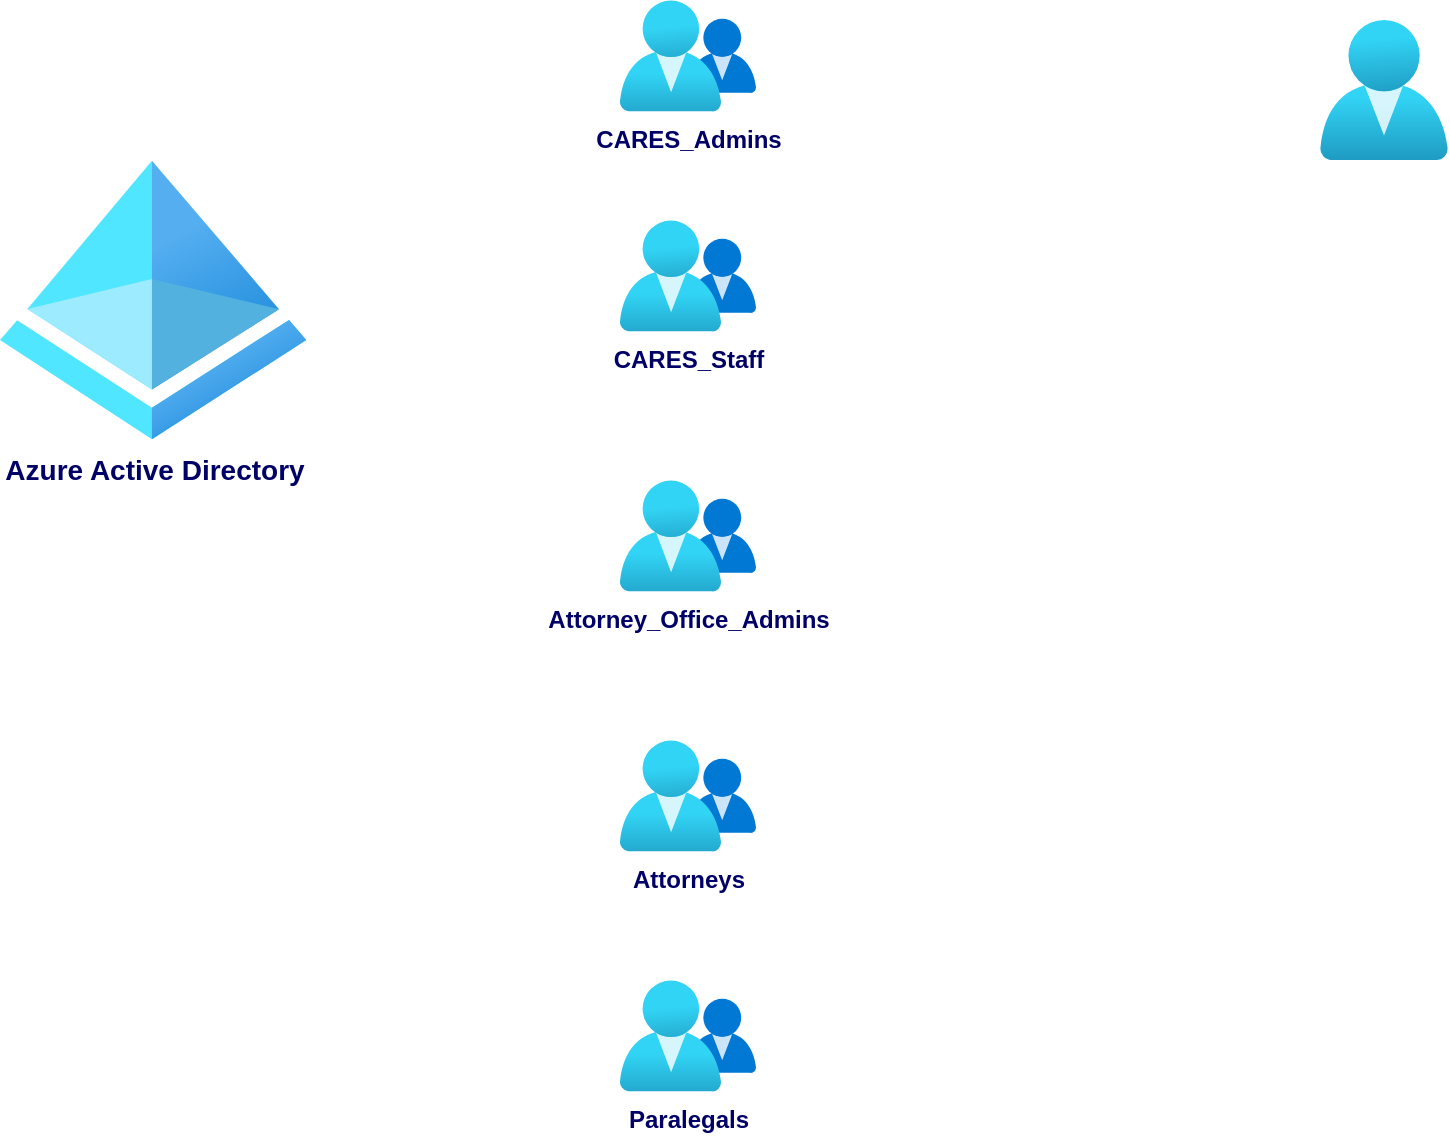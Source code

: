 <mxfile version="26.2.13">
  <diagram name="Page-1" id="gjRwArojgZYYIki9WDUN">
    <mxGraphModel dx="1420" dy="786" grid="1" gridSize="10" guides="1" tooltips="1" connect="1" arrows="1" fold="1" page="1" pageScale="1" pageWidth="850" pageHeight="1100" math="0" shadow="0">
      <root>
        <mxCell id="0" />
        <mxCell id="1" parent="0" />
        <mxCell id="b-p4U6EYxs2qN4ZGOnnN-1" value="&lt;b&gt;&lt;font style=&quot;font-size: 14px; color: rgb(0, 0, 102);&quot;&gt;Azure Active Directory&lt;/font&gt;&lt;/b&gt;" style="image;aspect=fixed;html=1;points=[];align=center;fontSize=12;image=img/lib/azure2/identity/Azure_Active_Directory.svg;" vertex="1" parent="1">
          <mxGeometry x="30" y="260" width="153.13" height="140" as="geometry" />
        </mxCell>
        <mxCell id="b-p4U6EYxs2qN4ZGOnnN-2" value="&lt;b&gt;&lt;font style=&quot;color: rgb(0, 0, 102);&quot;&gt;CARES_Admins&lt;/font&gt;&lt;/b&gt;" style="image;aspect=fixed;html=1;points=[];align=center;fontSize=12;image=img/lib/azure2/identity/Groups.svg;" vertex="1" parent="1">
          <mxGeometry x="340" y="180" width="68" height="56.0" as="geometry" />
        </mxCell>
        <mxCell id="b-p4U6EYxs2qN4ZGOnnN-3" value="" style="image;aspect=fixed;html=1;points=[];align=center;fontSize=12;image=img/lib/azure2/identity/Users.svg;" vertex="1" parent="1">
          <mxGeometry x="690" y="190" width="64" height="70" as="geometry" />
        </mxCell>
        <mxCell id="b-p4U6EYxs2qN4ZGOnnN-4" value="&lt;b&gt;&lt;font style=&quot;color: rgb(0, 0, 102);&quot;&gt;CARES_Staff&lt;/font&gt;&lt;/b&gt;" style="image;aspect=fixed;html=1;points=[];align=center;fontSize=12;image=img/lib/azure2/identity/Groups.svg;" vertex="1" parent="1">
          <mxGeometry x="340" y="290" width="68" height="56.0" as="geometry" />
        </mxCell>
        <mxCell id="b-p4U6EYxs2qN4ZGOnnN-7" value="&lt;font color=&quot;#000066&quot;&gt;&lt;b&gt;Attorney_Office_Admins&lt;/b&gt;&lt;/font&gt;" style="image;aspect=fixed;html=1;points=[];align=center;fontSize=12;image=img/lib/azure2/identity/Groups.svg;" vertex="1" parent="1">
          <mxGeometry x="340" y="420" width="68" height="56.0" as="geometry" />
        </mxCell>
        <mxCell id="b-p4U6EYxs2qN4ZGOnnN-8" value="&lt;font color=&quot;#000066&quot;&gt;&lt;b&gt;Attorneys&lt;/b&gt;&lt;/font&gt;" style="image;aspect=fixed;html=1;points=[];align=center;fontSize=12;image=img/lib/azure2/identity/Groups.svg;" vertex="1" parent="1">
          <mxGeometry x="340" y="550" width="68" height="56.0" as="geometry" />
        </mxCell>
        <mxCell id="b-p4U6EYxs2qN4ZGOnnN-9" value="&lt;font color=&quot;#000066&quot;&gt;&lt;b&gt;Paralegals&lt;/b&gt;&lt;/font&gt;" style="image;aspect=fixed;html=1;points=[];align=center;fontSize=12;image=img/lib/azure2/identity/Groups.svg;" vertex="1" parent="1">
          <mxGeometry x="340" y="670" width="68" height="56.0" as="geometry" />
        </mxCell>
      </root>
    </mxGraphModel>
  </diagram>
</mxfile>

